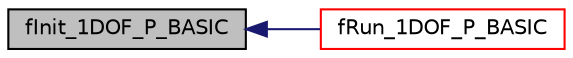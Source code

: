 digraph "fInit_1DOF_P_BASIC"
{
  edge [fontname="Helvetica",fontsize="10",labelfontname="Helvetica",labelfontsize="10"];
  node [fontname="Helvetica",fontsize="10",shape=record];
  rankdir="LR";
  Node55 [label="fInit_1DOF_P_BASIC",height=0.2,width=0.4,color="black", fillcolor="grey75", style="filled", fontcolor="black"];
  Node55 -> Node56 [dir="back",color="midnightblue",fontsize="10",style="solid",fontname="Helvetica"];
  Node56 [label="fRun_1DOF_P_BASIC",height=0.2,width=0.4,color="red", fillcolor="white", style="filled",URL="$fusion_8h.html#a2e2258d4d0cd14011d5b198b8cbdab95"];
}
